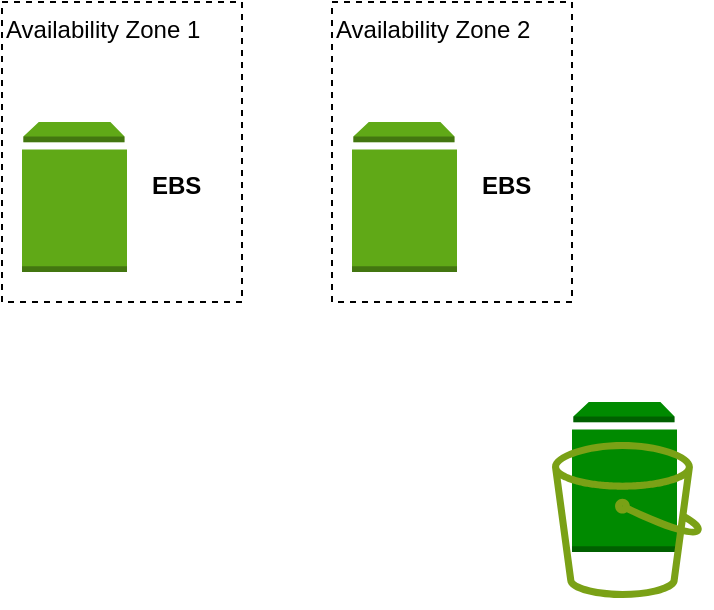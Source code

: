 <mxfile version="28.0.7">
  <diagram name="Page-1" id="CVoORNoggcoFrB74OBPZ">
    <mxGraphModel dx="906" dy="577" grid="1" gridSize="10" guides="1" tooltips="1" connect="1" arrows="1" fold="1" page="1" pageScale="1" pageWidth="850" pageHeight="1100" math="0" shadow="0">
      <root>
        <mxCell id="0" />
        <mxCell id="1" parent="0" />
        <mxCell id="hLbKOVUEcP9RsFNTy1hX-2" value="" style="rounded=0;whiteSpace=wrap;html=1;rotation=-90;dashed=1;" vertex="1" parent="1">
          <mxGeometry x="145" y="55" width="150" height="120" as="geometry" />
        </mxCell>
        <mxCell id="hLbKOVUEcP9RsFNTy1hX-3" value="" style="outlineConnect=0;dashed=0;verticalLabelPosition=bottom;verticalAlign=top;align=center;html=1;shape=mxgraph.aws3.volume;fillColor=#60a917;fontColor=#ffffff;strokeColor=#2D7600;" vertex="1" parent="1">
          <mxGeometry x="170" y="100" width="52.5" height="75" as="geometry" />
        </mxCell>
        <mxCell id="hLbKOVUEcP9RsFNTy1hX-5" value="Availability Zone 1" style="text;whiteSpace=wrap;" vertex="1" parent="1">
          <mxGeometry x="160" y="40" width="120" height="40" as="geometry" />
        </mxCell>
        <mxCell id="hLbKOVUEcP9RsFNTy1hX-6" value="EBS" style="text;whiteSpace=wrap;fontStyle=1" vertex="1" parent="1">
          <mxGeometry x="232.5" y="117.5" width="37.5" height="40" as="geometry" />
        </mxCell>
        <mxCell id="hLbKOVUEcP9RsFNTy1hX-7" value="" style="rounded=0;whiteSpace=wrap;html=1;rotation=-90;dashed=1;" vertex="1" parent="1">
          <mxGeometry x="310" y="55" width="150" height="120" as="geometry" />
        </mxCell>
        <mxCell id="hLbKOVUEcP9RsFNTy1hX-8" value="" style="outlineConnect=0;dashed=0;verticalLabelPosition=bottom;verticalAlign=top;align=center;html=1;shape=mxgraph.aws3.volume;fillColor=#60a917;fontColor=#ffffff;strokeColor=#2D7600;" vertex="1" parent="1">
          <mxGeometry x="335" y="100" width="52.5" height="75" as="geometry" />
        </mxCell>
        <mxCell id="hLbKOVUEcP9RsFNTy1hX-9" value="Availability Zone 2" style="text;whiteSpace=wrap;" vertex="1" parent="1">
          <mxGeometry x="325" y="40" width="120" height="40" as="geometry" />
        </mxCell>
        <mxCell id="hLbKOVUEcP9RsFNTy1hX-10" value="EBS" style="text;whiteSpace=wrap;fontStyle=1" vertex="1" parent="1">
          <mxGeometry x="397.5" y="117.5" width="37.5" height="40" as="geometry" />
        </mxCell>
        <mxCell id="hLbKOVUEcP9RsFNTy1hX-12" value="" style="outlineConnect=0;dashed=0;verticalLabelPosition=bottom;verticalAlign=top;align=center;html=1;shape=mxgraph.aws3.volume;fillColor=light-dark(#008A00,#60FF60);fontColor=#ffffff;strokeColor=#005700;" vertex="1" parent="1">
          <mxGeometry x="445" y="240" width="52.5" height="75" as="geometry" />
        </mxCell>
        <mxCell id="hLbKOVUEcP9RsFNTy1hX-11" value="" style="sketch=0;outlineConnect=0;fontColor=#232F3E;gradientColor=none;fillColor=#7AA116;strokeColor=light-dark(#000000,#0A0A0A);dashed=0;verticalLabelPosition=bottom;verticalAlign=top;align=center;html=1;fontSize=12;fontStyle=0;aspect=fixed;pointerEvents=1;shape=mxgraph.aws4.bucket;strokeWidth=10;perimeterSpacing=3;" vertex="1" parent="1">
          <mxGeometry x="435" y="260" width="75" height="78" as="geometry" />
        </mxCell>
      </root>
    </mxGraphModel>
  </diagram>
</mxfile>
